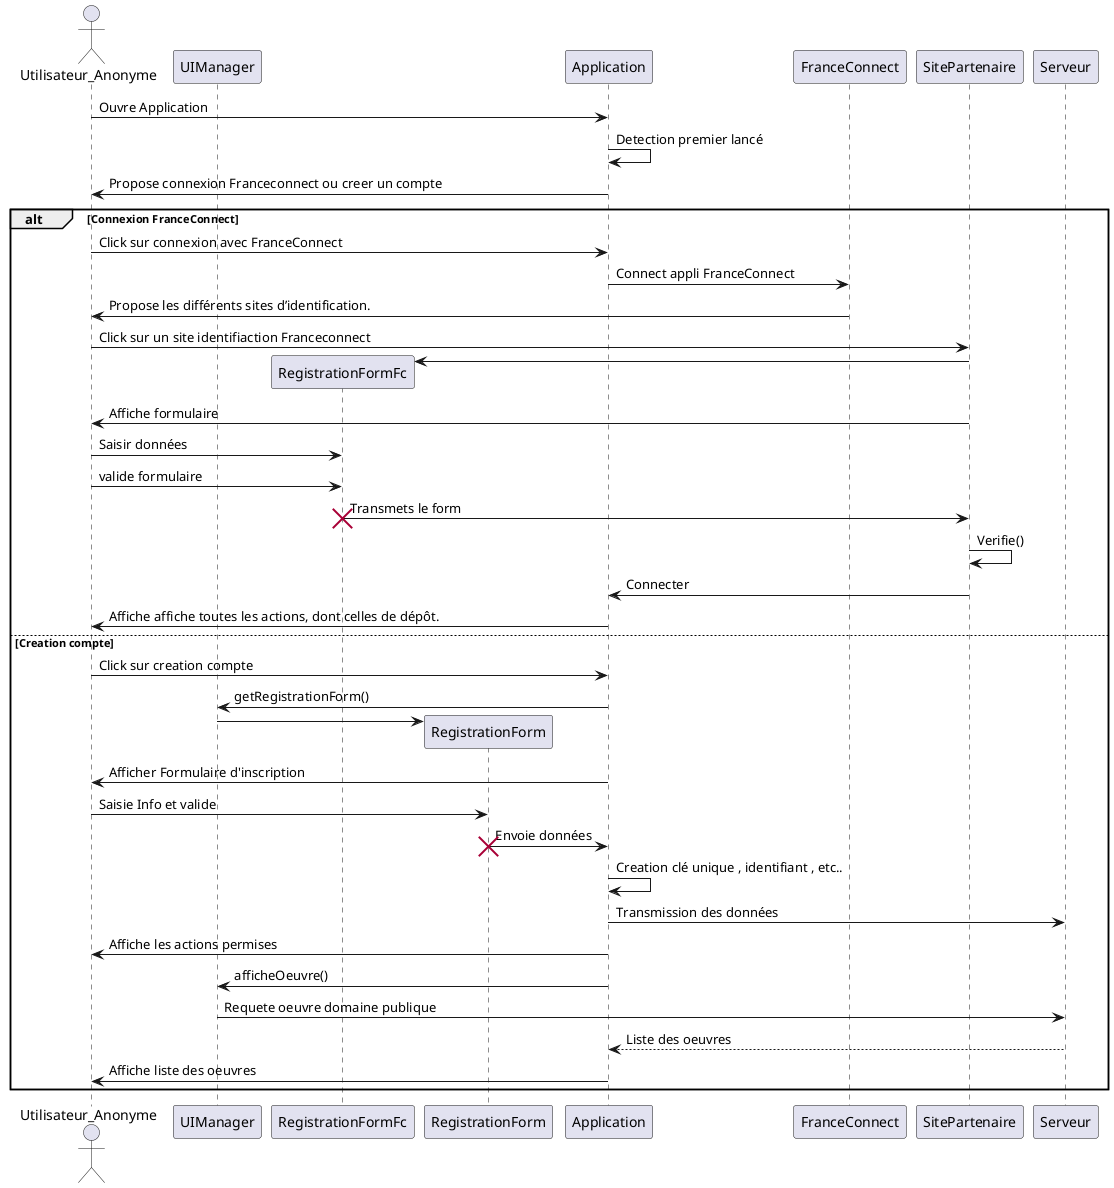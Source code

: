actor Utilisateur_Anonyme as Utilisateur
participant UIManager as UIM 
participant RegistrationForm as Form  
Utilisateur -> Application : Click sur s'inscrire
Application -> UIM: getRegistrationForm()
Create Form
UIM -> Form
Application -> Utilisateur : Afficher Formulaire
Utilisateur -> Form : Saisie Données
Utilisateur -> Application : Envoyer formulaire
Application -> Application : Envoie Email de Confimation
Application -> Utilisateur : Confirmation d'inscription

Acteurs : un utilisateur Anonyme, FranceConnect, 
les différents mandataires de FranceConnecte.
Étapes :
1.	L’utilisateur anonyme lance l’application.
2.	L’application détecte que c’est son premier lancement sur le média.
3.	L’application affiche une page d’information.
4.	L’application propose à l’utilisateur de se connecter via FranceConnect.
5.	L’application propose de créer un compte ne pouvant déposer ou louer des œuvres.
6.	L’utilisateur choisit de se connecter via FranceConnect.
7.	L’application propose les différents sites d’identification.
8.	L’utilisateur choisit l’un des sites.
9.	L’utilisateur s’authentifie.
10.	L’application reçoit les informations de connexion.
11.	L’application affiche toutes les actions, dont celles de dépôt.

	Scénario alternatif:
	branchement à l’étape 6
1.	L’utilisateur choisit de créer un nouvel identifiant.
2.	L’application demande le nom , prénom et date de naissance de l’utilisateur.
3.	L’utilisateur saisit les informations.
4.	À partir de ces informations, l’application crée
•	un identifiant unique garantissant l’anonymat,
•	une paire de clés, publique et privée, pour enregistrer les opérations qui seront faites.
5.	L’application transmet l’identifiant et la clé publique au serveur de l’association.
6.	L’application affiche les actions permises.
7.	L’application affiche la liste des œuvres dans le domaine public.
@startuml
actor Utilisateur_Anonyme as Utilisateur
participant UIManager as UIM 
participant RegistrationFormFc as FormFc
participant RegistrationForm as Form  
participant Application as App
participant FranceConnect as Fc 

Utilisateur -> App : Ouvre Application
App -> App : Detection premier lancé
App -> Utilisateur : Propose connexion Franceconnect ou creer un compte
Alt Connexion FranceConnect
Utilisateur -> App : Click sur connexion avec FranceConnect
App -> Fc : Connect appli FranceConnect
Fc -> Utilisateur : Propose les différents sites d’identification.
Utilisateur -> SitePartenaire : Click sur un site identifiaction Franceconnect
Create FormFc
SitePartenaire -> FormFc
SitePartenaire -> Utilisateur : Affiche formulaire
Utilisateur -> FormFc : Saisir données 
Utilisateur -> FormFc : valide formulaire
FormFc -> SitePartenaire : Transmets le form
destroy FormFc
SitePartenaire -> SitePartenaire : Verifie()
SitePartenaire -> App : Connecter
App -> Utilisateur : Affiche affiche toutes les actions, dont celles de dépôt.
Else Creation compte
Utilisateur -> App : Click sur creation compte 
App -> UIM : getRegistrationForm()
Create Form
UIM -> Form
App -> Utilisateur : Afficher Formulaire d'inscription
Utilisateur -> Form :Saisie Info et valide
Form -> App : Envoie données
destroy Form
App -> App : Creation clé unique , identifiant , etc..
App -> Serveur : Transmission des données
App -> Utilisateur : Affiche les actions permises
App -> UIM : afficheOeuvre()
UIM -> Serveur : Requete oeuvre domaine publique
Serveur --> App : Liste des oeuvres
App -> Utilisateur : Affiche liste des oeuvres

End 






@enduml